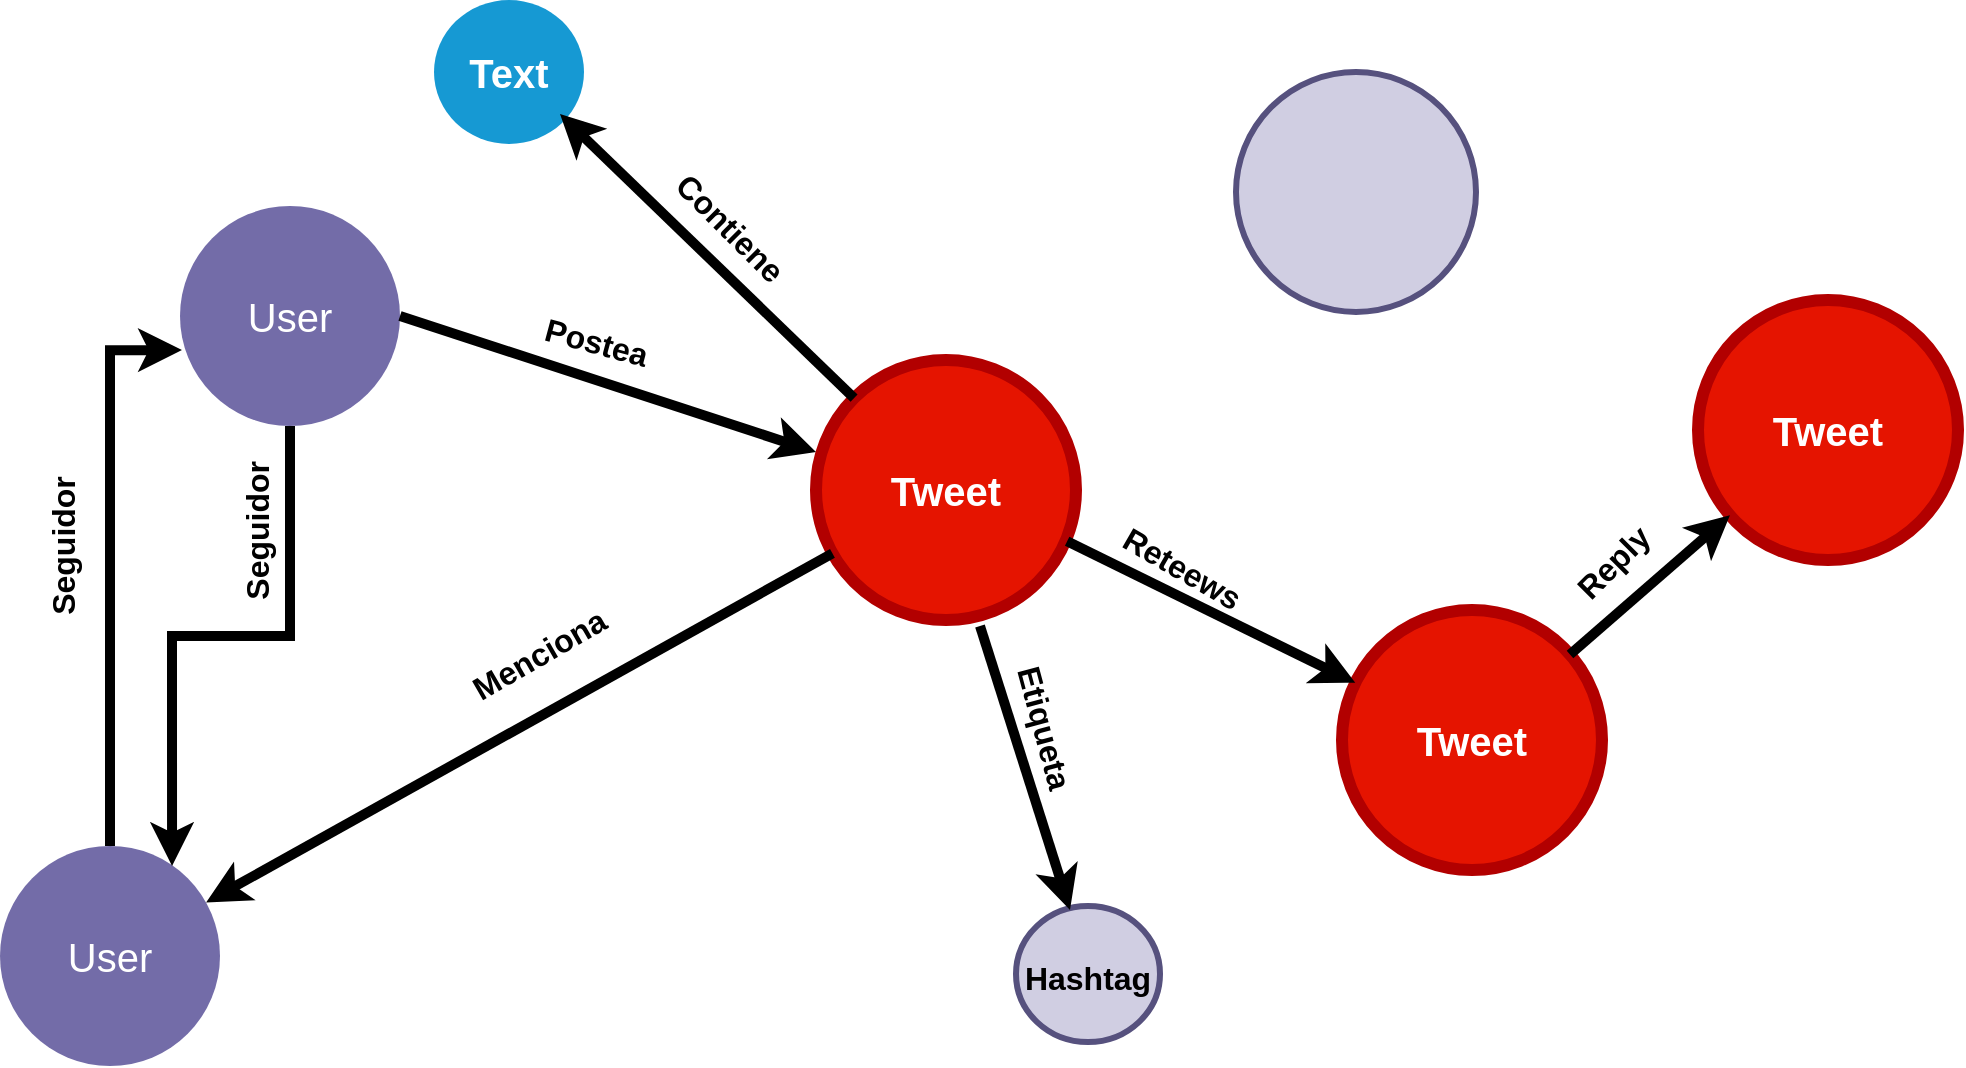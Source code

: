 <mxfile version="14.3.1" type="github">
  <diagram id="KC8PF-FosY6KFDm54O1g" name="Page-1">
    <mxGraphModel dx="1350" dy="804" grid="0" gridSize="10" guides="1" tooltips="1" connect="1" arrows="1" fold="1" page="1" pageScale="1" pageWidth="1100" pageHeight="850" math="0" shadow="0">
      <root>
        <mxCell id="0" />
        <mxCell id="1" parent="0" />
        <mxCell id="KFS9D50GNIWML1RvZ2ow-3" value="&lt;b&gt;Text&lt;/b&gt;" style="ellipse;whiteSpace=wrap;html=1;shadow=0;fontFamily=Helvetica;fontSize=20;fontColor=#FFFFFF;align=center;strokeWidth=3;fillColor=#1699D3;strokeColor=none;" vertex="1" parent="1">
          <mxGeometry x="299" y="188" width="75" height="72" as="geometry" />
        </mxCell>
        <mxCell id="KFS9D50GNIWML1RvZ2ow-4" value="" style="ellipse;whiteSpace=wrap;html=1;shadow=0;fontFamily=Helvetica;fontSize=20;align=center;strokeWidth=3;fillColor=#d0cee2;strokeColor=#56517e;" vertex="1" parent="1">
          <mxGeometry x="700" y="224" width="120" height="120" as="geometry" />
        </mxCell>
        <mxCell id="KFS9D50GNIWML1RvZ2ow-8" value="&lt;font style=&quot;font-size: 16px&quot;&gt;&lt;b&gt;&lt;font style=&quot;font-size: 16px&quot;&gt;Hashtag&lt;/font&gt;&lt;/b&gt;&lt;/font&gt;" style="ellipse;whiteSpace=wrap;html=1;shadow=0;fontFamily=Helvetica;fontSize=20;align=center;strokeWidth=3;fillColor=#d0cee2;strokeColor=#56517e;" vertex="1" parent="1">
          <mxGeometry x="590" y="641" width="72" height="68" as="geometry" />
        </mxCell>
        <mxCell id="KFS9D50GNIWML1RvZ2ow-16" value="&lt;h3 style=&quot;font-size: 20px&quot;&gt;Tweet&lt;/h3&gt;" style="ellipse;whiteSpace=wrap;html=1;shadow=0;fontFamily=Helvetica;fontSize=30;fontColor=#ffffff;align=center;strokeColor=#B20000;strokeWidth=6;fillColor=#e51400;fontStyle=1;" vertex="1" parent="1">
          <mxGeometry x="490" y="368" width="130" height="130" as="geometry" />
        </mxCell>
        <mxCell id="KFS9D50GNIWML1RvZ2ow-49" style="edgeStyle=orthogonalEdgeStyle;rounded=0;orthogonalLoop=1;jettySize=auto;html=1;entryX=0.009;entryY=0.655;entryDx=0;entryDy=0;entryPerimeter=0;strokeWidth=5;fontSize=16;" edge="1" parent="1" source="KFS9D50GNIWML1RvZ2ow-17" target="KFS9D50GNIWML1RvZ2ow-32">
          <mxGeometry relative="1" as="geometry" />
        </mxCell>
        <mxCell id="KFS9D50GNIWML1RvZ2ow-17" value="User" style="ellipse;whiteSpace=wrap;html=1;shadow=0;fontFamily=Helvetica;fontSize=20;fontColor=#FFFFFF;align=center;strokeWidth=3;fillColor=#736ca8;strokeColor=none;" vertex="1" parent="1">
          <mxGeometry x="82" y="611" width="110" height="110" as="geometry" />
        </mxCell>
        <mxCell id="KFS9D50GNIWML1RvZ2ow-25" value="&lt;h3 style=&quot;font-size: 20px&quot;&gt;Tweet&lt;/h3&gt;" style="ellipse;whiteSpace=wrap;html=1;shadow=0;fontFamily=Helvetica;fontSize=30;fontColor=#ffffff;align=center;strokeColor=#B20000;strokeWidth=6;fillColor=#e51400;fontStyle=1;" vertex="1" parent="1">
          <mxGeometry x="753" y="493" width="130" height="130" as="geometry" />
        </mxCell>
        <mxCell id="KFS9D50GNIWML1RvZ2ow-27" value="" style="endArrow=classic;html=1;exitX=0.966;exitY=0.697;exitDx=0;exitDy=0;strokeWidth=5;exitPerimeter=0;" edge="1" parent="1" source="KFS9D50GNIWML1RvZ2ow-16" target="KFS9D50GNIWML1RvZ2ow-25">
          <mxGeometry width="50" height="50" relative="1" as="geometry">
            <mxPoint x="486" y="421" as="sourcePoint" />
            <mxPoint x="745" y="504" as="targetPoint" />
          </mxGeometry>
        </mxCell>
        <mxCell id="KFS9D50GNIWML1RvZ2ow-28" value="&lt;h3 style=&quot;font-size: 20px&quot;&gt;Tweet&lt;/h3&gt;" style="ellipse;whiteSpace=wrap;html=1;shadow=0;fontFamily=Helvetica;fontSize=30;fontColor=#ffffff;align=center;strokeColor=#B20000;strokeWidth=6;fillColor=#e51400;fontStyle=1;" vertex="1" parent="1">
          <mxGeometry x="931" y="338" width="130" height="130" as="geometry" />
        </mxCell>
        <mxCell id="KFS9D50GNIWML1RvZ2ow-29" value="" style="endArrow=classic;html=1;strokeWidth=5;" edge="1" parent="1" source="KFS9D50GNIWML1RvZ2ow-25" target="KFS9D50GNIWML1RvZ2ow-28">
          <mxGeometry width="50" height="50" relative="1" as="geometry">
            <mxPoint x="840.998" y="545.003" as="sourcePoint" />
            <mxPoint x="1023.303" y="633.255" as="targetPoint" />
          </mxGeometry>
        </mxCell>
        <mxCell id="KFS9D50GNIWML1RvZ2ow-31" value="" style="endArrow=classic;html=1;strokeWidth=5;" edge="1" parent="1" source="KFS9D50GNIWML1RvZ2ow-16" target="KFS9D50GNIWML1RvZ2ow-17">
          <mxGeometry width="50" height="50" relative="1" as="geometry">
            <mxPoint x="537" y="474" as="sourcePoint" />
            <mxPoint x="620.303" y="650.255" as="targetPoint" />
            <Array as="points" />
          </mxGeometry>
        </mxCell>
        <mxCell id="KFS9D50GNIWML1RvZ2ow-50" style="edgeStyle=orthogonalEdgeStyle;rounded=0;orthogonalLoop=1;jettySize=auto;html=1;entryX=0.782;entryY=0.091;entryDx=0;entryDy=0;entryPerimeter=0;strokeWidth=5;fontSize=16;" edge="1" parent="1" source="KFS9D50GNIWML1RvZ2ow-32" target="KFS9D50GNIWML1RvZ2ow-17">
          <mxGeometry relative="1" as="geometry" />
        </mxCell>
        <mxCell id="KFS9D50GNIWML1RvZ2ow-32" value="User" style="ellipse;whiteSpace=wrap;html=1;shadow=0;fontFamily=Helvetica;fontSize=20;fontColor=#FFFFFF;align=center;strokeWidth=3;fillColor=#736ca8;strokeColor=none;" vertex="1" parent="1">
          <mxGeometry x="172" y="291" width="110" height="110" as="geometry" />
        </mxCell>
        <mxCell id="KFS9D50GNIWML1RvZ2ow-33" value="" style="endArrow=classic;html=1;strokeWidth=5;exitX=1;exitY=0.5;exitDx=0;exitDy=0;entryX=0;entryY=0.354;entryDx=0;entryDy=0;entryPerimeter=0;" edge="1" parent="1" source="KFS9D50GNIWML1RvZ2ow-32" target="KFS9D50GNIWML1RvZ2ow-16">
          <mxGeometry width="50" height="50" relative="1" as="geometry">
            <mxPoint x="502.997" y="462.51" as="sourcePoint" />
            <mxPoint x="485" y="414" as="targetPoint" />
            <Array as="points" />
          </mxGeometry>
        </mxCell>
        <mxCell id="KFS9D50GNIWML1RvZ2ow-35" value="" style="endArrow=classic;html=1;strokeWidth=5;exitX=0;exitY=0;exitDx=0;exitDy=0;" edge="1" parent="1" source="KFS9D50GNIWML1RvZ2ow-16">
          <mxGeometry width="50" height="50" relative="1" as="geometry">
            <mxPoint x="506.16" y="363.003" as="sourcePoint" />
            <mxPoint x="361.997" y="244.998" as="targetPoint" />
            <Array as="points" />
          </mxGeometry>
        </mxCell>
        <mxCell id="KFS9D50GNIWML1RvZ2ow-36" value="&lt;div style=&quot;font-size: 16px;&quot;&gt;&lt;b style=&quot;font-size: 16px;&quot;&gt;Reteews&lt;/b&gt;&lt;/div&gt;" style="text;html=1;strokeColor=none;fillColor=none;align=center;verticalAlign=middle;whiteSpace=wrap;rounded=0;rotation=30;fontSize=16;" vertex="1" parent="1">
          <mxGeometry x="643.74" y="456.92" width="58.92" height="29.58" as="geometry" />
        </mxCell>
        <mxCell id="KFS9D50GNIWML1RvZ2ow-39" value="&lt;font style=&quot;font-size: 16px&quot;&gt;&lt;span&gt;Reply&lt;/span&gt;&lt;/font&gt;" style="text;html=1;strokeColor=none;fillColor=none;align=center;verticalAlign=middle;whiteSpace=wrap;rounded=0;rotation=-45;fontStyle=1" vertex="1" parent="1">
          <mxGeometry x="859" y="454" width="58.92" height="29.58" as="geometry" />
        </mxCell>
        <mxCell id="KFS9D50GNIWML1RvZ2ow-40" value="&lt;div style=&quot;font-size: 16px&quot;&gt;&lt;b&gt;Contiene&lt;/b&gt;&lt;/div&gt;" style="text;html=1;strokeColor=none;fillColor=none;align=center;verticalAlign=middle;whiteSpace=wrap;rounded=0;rotation=45;" vertex="1" parent="1">
          <mxGeometry x="418" y="287" width="58.92" height="29.58" as="geometry" />
        </mxCell>
        <mxCell id="KFS9D50GNIWML1RvZ2ow-42" value="&lt;div style=&quot;font-size: 16px&quot;&gt;&lt;b&gt;Postea&lt;br&gt;&lt;/b&gt;&lt;/div&gt;" style="text;html=1;strokeColor=none;fillColor=none;align=center;verticalAlign=middle;whiteSpace=wrap;rounded=0;rotation=15;" vertex="1" parent="1">
          <mxGeometry x="351" y="344" width="58.92" height="29.58" as="geometry" />
        </mxCell>
        <mxCell id="KFS9D50GNIWML1RvZ2ow-43" value="&lt;div style=&quot;font-size: 16px&quot;&gt;&lt;b&gt;Menciona&lt;br&gt;&lt;/b&gt;&lt;/div&gt;" style="text;html=1;strokeColor=none;fillColor=none;align=center;verticalAlign=middle;whiteSpace=wrap;rounded=0;rotation=-30;" vertex="1" parent="1">
          <mxGeometry x="322" y="500" width="58.92" height="29.58" as="geometry" />
        </mxCell>
        <mxCell id="KFS9D50GNIWML1RvZ2ow-46" value="" style="endArrow=classic;html=1;strokeWidth=5;entryX=0.375;entryY=0.029;entryDx=0;entryDy=0;entryPerimeter=0;" edge="1" parent="1" target="KFS9D50GNIWML1RvZ2ow-8">
          <mxGeometry width="50" height="50" relative="1" as="geometry">
            <mxPoint x="572" y="501" as="sourcePoint" />
            <mxPoint x="461.997" y="662.928" as="targetPoint" />
            <Array as="points" />
          </mxGeometry>
        </mxCell>
        <mxCell id="KFS9D50GNIWML1RvZ2ow-47" value="&lt;font style=&quot;font-size: 16px&quot;&gt;&lt;b&gt;Etiqueta&lt;/b&gt;&lt;/font&gt;" style="text;html=1;strokeColor=none;fillColor=none;align=center;verticalAlign=middle;whiteSpace=wrap;rounded=0;rotation=75;" vertex="1" parent="1">
          <mxGeometry x="573" y="544" width="63" height="16" as="geometry" />
        </mxCell>
        <mxCell id="KFS9D50GNIWML1RvZ2ow-51" value="&lt;font style=&quot;font-size: 16px&quot;&gt;&lt;b&gt;Seguidor &lt;/b&gt;&lt;/font&gt;" style="text;html=1;strokeColor=none;fillColor=none;align=center;verticalAlign=middle;whiteSpace=wrap;rounded=0;rotation=-90;" vertex="1" parent="1">
          <mxGeometry x="84" y="446" width="58.92" height="29.58" as="geometry" />
        </mxCell>
        <mxCell id="KFS9D50GNIWML1RvZ2ow-52" value="&lt;font style=&quot;font-size: 16px&quot;&gt;&lt;b&gt;Seguidor &lt;/b&gt;&lt;/font&gt;" style="text;html=1;strokeColor=none;fillColor=none;align=center;verticalAlign=middle;whiteSpace=wrap;rounded=0;rotation=-90;" vertex="1" parent="1">
          <mxGeometry x="181" y="438.42" width="58.92" height="29.58" as="geometry" />
        </mxCell>
      </root>
    </mxGraphModel>
  </diagram>
</mxfile>
